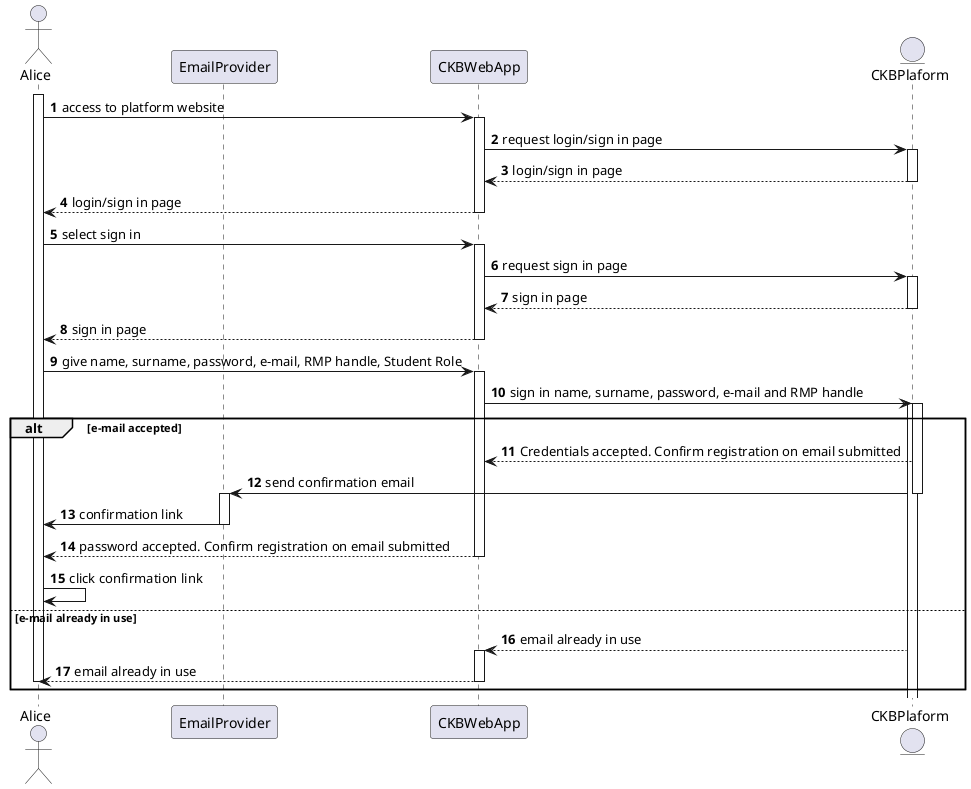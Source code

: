 @startuml

autonumber

actor Alice
participant EmailProvider as Email
participant CKBWebApp as App
entity CKBPlaform as Platform

activate Alice
Alice -> App: access to platform website
activate App
App -> Platform: request login/sign in page
activate Platform
Platform --> App: login/sign in page
deactivate Platform
App --> Alice: login/sign in page
deactivate App
Alice -> App: select sign in
activate App
App -> Platform: request sign in page
activate Platform
Platform --> App: sign in page
deactivate Platform
App --> Alice: sign in page
deactivate App
Alice -> App: give name, surname, password, e-mail, RMP handle, Student Role
activate App
App -> Platform: sign in name, surname, password, e-mail and RMP handle
activate Platform

alt e-mail accepted
    activate Platform
    Platform --> App: Credentials accepted. Confirm registration on email submitted
    Platform -> Email: send confirmation email
    deactivate Platform
    activate Email
    Email -> Alice: confirmation link
    deactivate Email
    App --> Alice: password accepted. Confirm registration on email submitted
    deactivate App
    Alice -> Alice: click confirmation link
else e-mail already in use
    Platform --> App: email already in use
    activate App
    App --> Alice: email already in use
    deactivate App
    deactivate Alice
end

@enduml